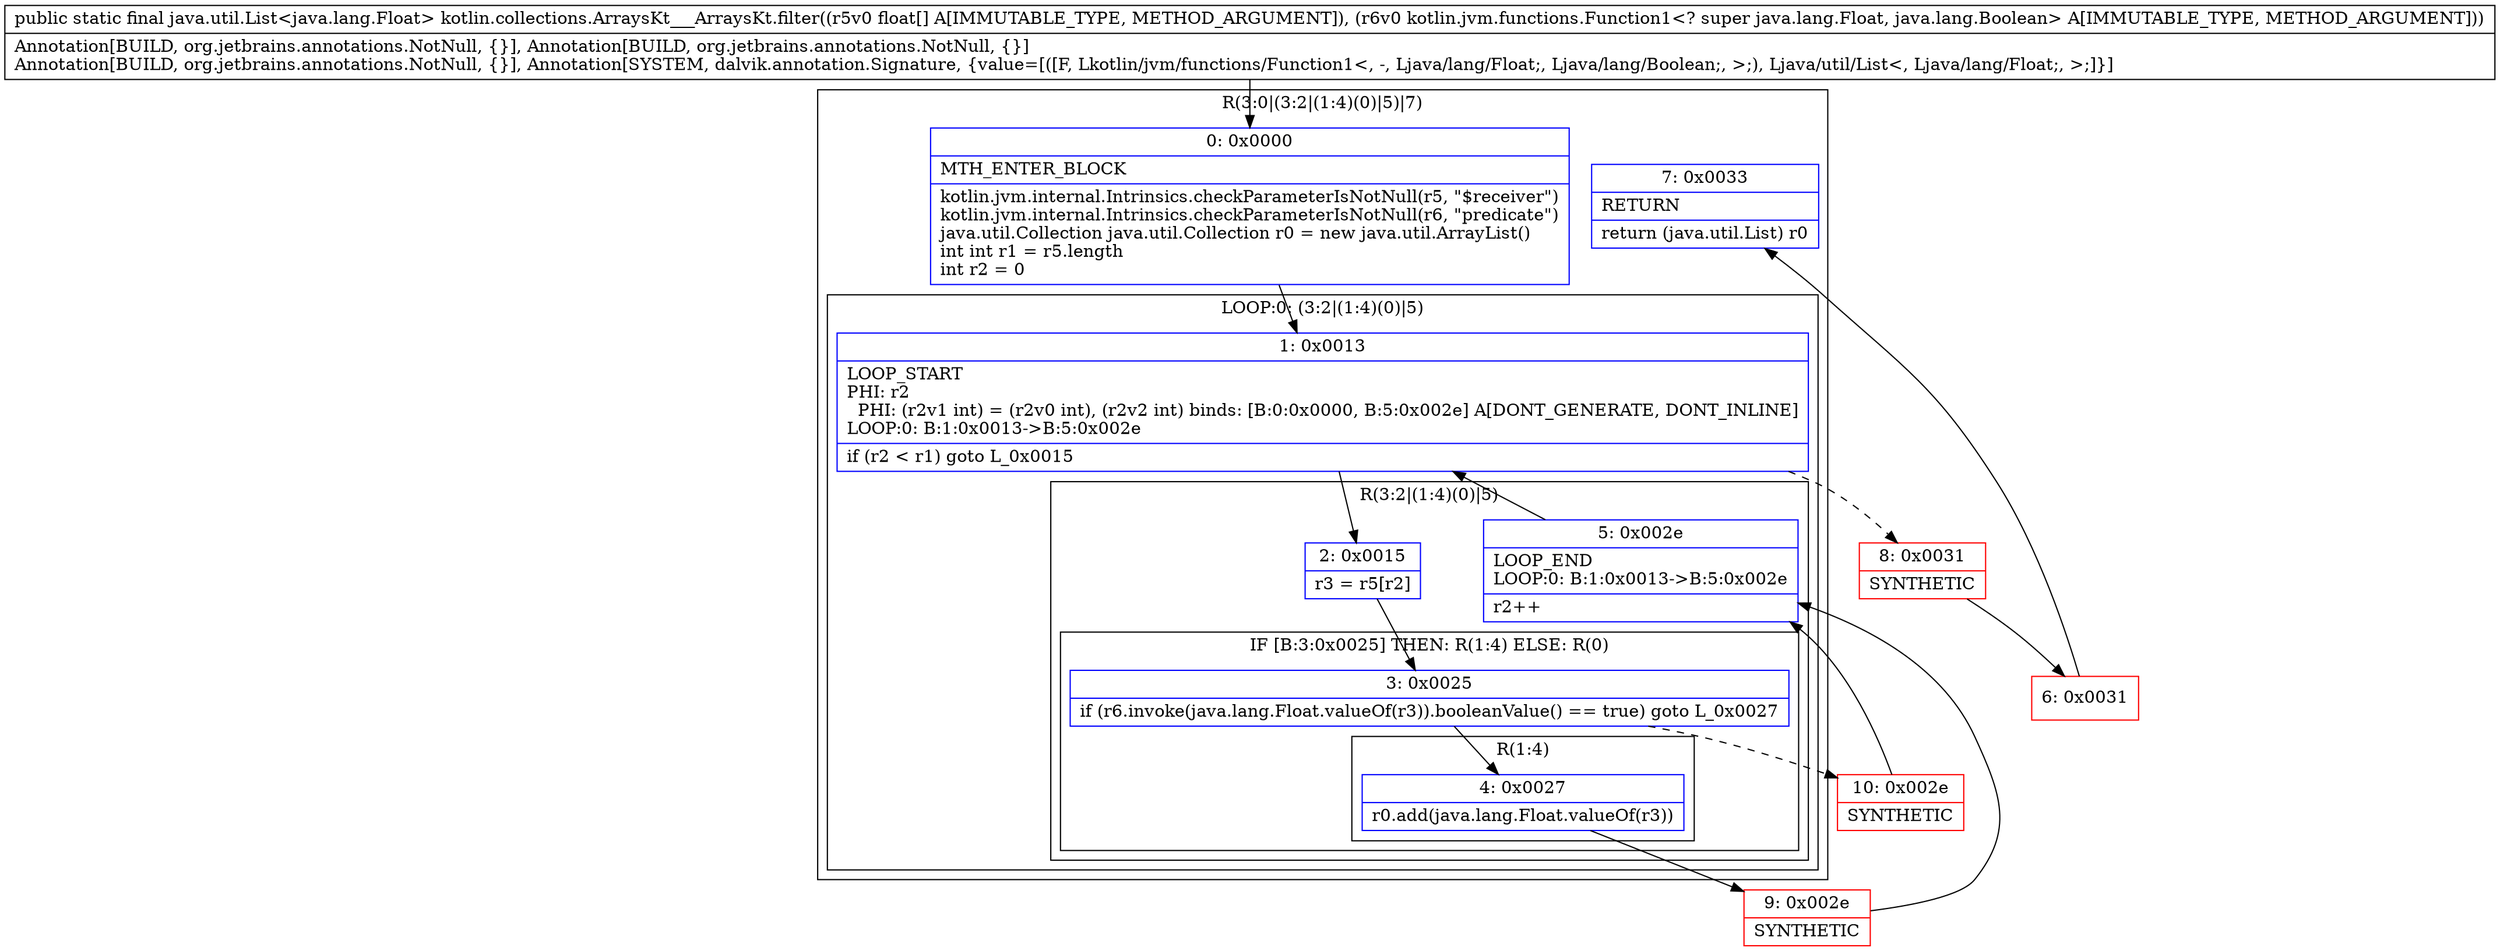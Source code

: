 digraph "CFG forkotlin.collections.ArraysKt___ArraysKt.filter([FLkotlin\/jvm\/functions\/Function1;)Ljava\/util\/List;" {
subgraph cluster_Region_1207237916 {
label = "R(3:0|(3:2|(1:4)(0)|5)|7)";
node [shape=record,color=blue];
Node_0 [shape=record,label="{0\:\ 0x0000|MTH_ENTER_BLOCK\l|kotlin.jvm.internal.Intrinsics.checkParameterIsNotNull(r5, \"$receiver\")\lkotlin.jvm.internal.Intrinsics.checkParameterIsNotNull(r6, \"predicate\")\ljava.util.Collection java.util.Collection r0 = new java.util.ArrayList()\lint int r1 = r5.length\lint r2 = 0\l}"];
subgraph cluster_LoopRegion_712415784 {
label = "LOOP:0: (3:2|(1:4)(0)|5)";
node [shape=record,color=blue];
Node_1 [shape=record,label="{1\:\ 0x0013|LOOP_START\lPHI: r2 \l  PHI: (r2v1 int) = (r2v0 int), (r2v2 int) binds: [B:0:0x0000, B:5:0x002e] A[DONT_GENERATE, DONT_INLINE]\lLOOP:0: B:1:0x0013\-\>B:5:0x002e\l|if (r2 \< r1) goto L_0x0015\l}"];
subgraph cluster_Region_316893578 {
label = "R(3:2|(1:4)(0)|5)";
node [shape=record,color=blue];
Node_2 [shape=record,label="{2\:\ 0x0015|r3 = r5[r2]\l}"];
subgraph cluster_IfRegion_751820722 {
label = "IF [B:3:0x0025] THEN: R(1:4) ELSE: R(0)";
node [shape=record,color=blue];
Node_3 [shape=record,label="{3\:\ 0x0025|if (r6.invoke(java.lang.Float.valueOf(r3)).booleanValue() == true) goto L_0x0027\l}"];
subgraph cluster_Region_1730271899 {
label = "R(1:4)";
node [shape=record,color=blue];
Node_4 [shape=record,label="{4\:\ 0x0027|r0.add(java.lang.Float.valueOf(r3))\l}"];
}
subgraph cluster_Region_562969393 {
label = "R(0)";
node [shape=record,color=blue];
}
}
Node_5 [shape=record,label="{5\:\ 0x002e|LOOP_END\lLOOP:0: B:1:0x0013\-\>B:5:0x002e\l|r2++\l}"];
}
}
Node_7 [shape=record,label="{7\:\ 0x0033|RETURN\l|return (java.util.List) r0\l}"];
}
Node_6 [shape=record,color=red,label="{6\:\ 0x0031}"];
Node_8 [shape=record,color=red,label="{8\:\ 0x0031|SYNTHETIC\l}"];
Node_9 [shape=record,color=red,label="{9\:\ 0x002e|SYNTHETIC\l}"];
Node_10 [shape=record,color=red,label="{10\:\ 0x002e|SYNTHETIC\l}"];
MethodNode[shape=record,label="{public static final java.util.List\<java.lang.Float\> kotlin.collections.ArraysKt___ArraysKt.filter((r5v0 float[] A[IMMUTABLE_TYPE, METHOD_ARGUMENT]), (r6v0 kotlin.jvm.functions.Function1\<? super java.lang.Float, java.lang.Boolean\> A[IMMUTABLE_TYPE, METHOD_ARGUMENT]))  | Annotation[BUILD, org.jetbrains.annotations.NotNull, \{\}], Annotation[BUILD, org.jetbrains.annotations.NotNull, \{\}]\lAnnotation[BUILD, org.jetbrains.annotations.NotNull, \{\}], Annotation[SYSTEM, dalvik.annotation.Signature, \{value=[([F, Lkotlin\/jvm\/functions\/Function1\<, \-, Ljava\/lang\/Float;, Ljava\/lang\/Boolean;, \>;), Ljava\/util\/List\<, Ljava\/lang\/Float;, \>;]\}]\l}"];
MethodNode -> Node_0;
Node_0 -> Node_1;
Node_1 -> Node_2;
Node_1 -> Node_8[style=dashed];
Node_2 -> Node_3;
Node_3 -> Node_4;
Node_3 -> Node_10[style=dashed];
Node_4 -> Node_9;
Node_5 -> Node_1;
Node_6 -> Node_7;
Node_8 -> Node_6;
Node_9 -> Node_5;
Node_10 -> Node_5;
}

